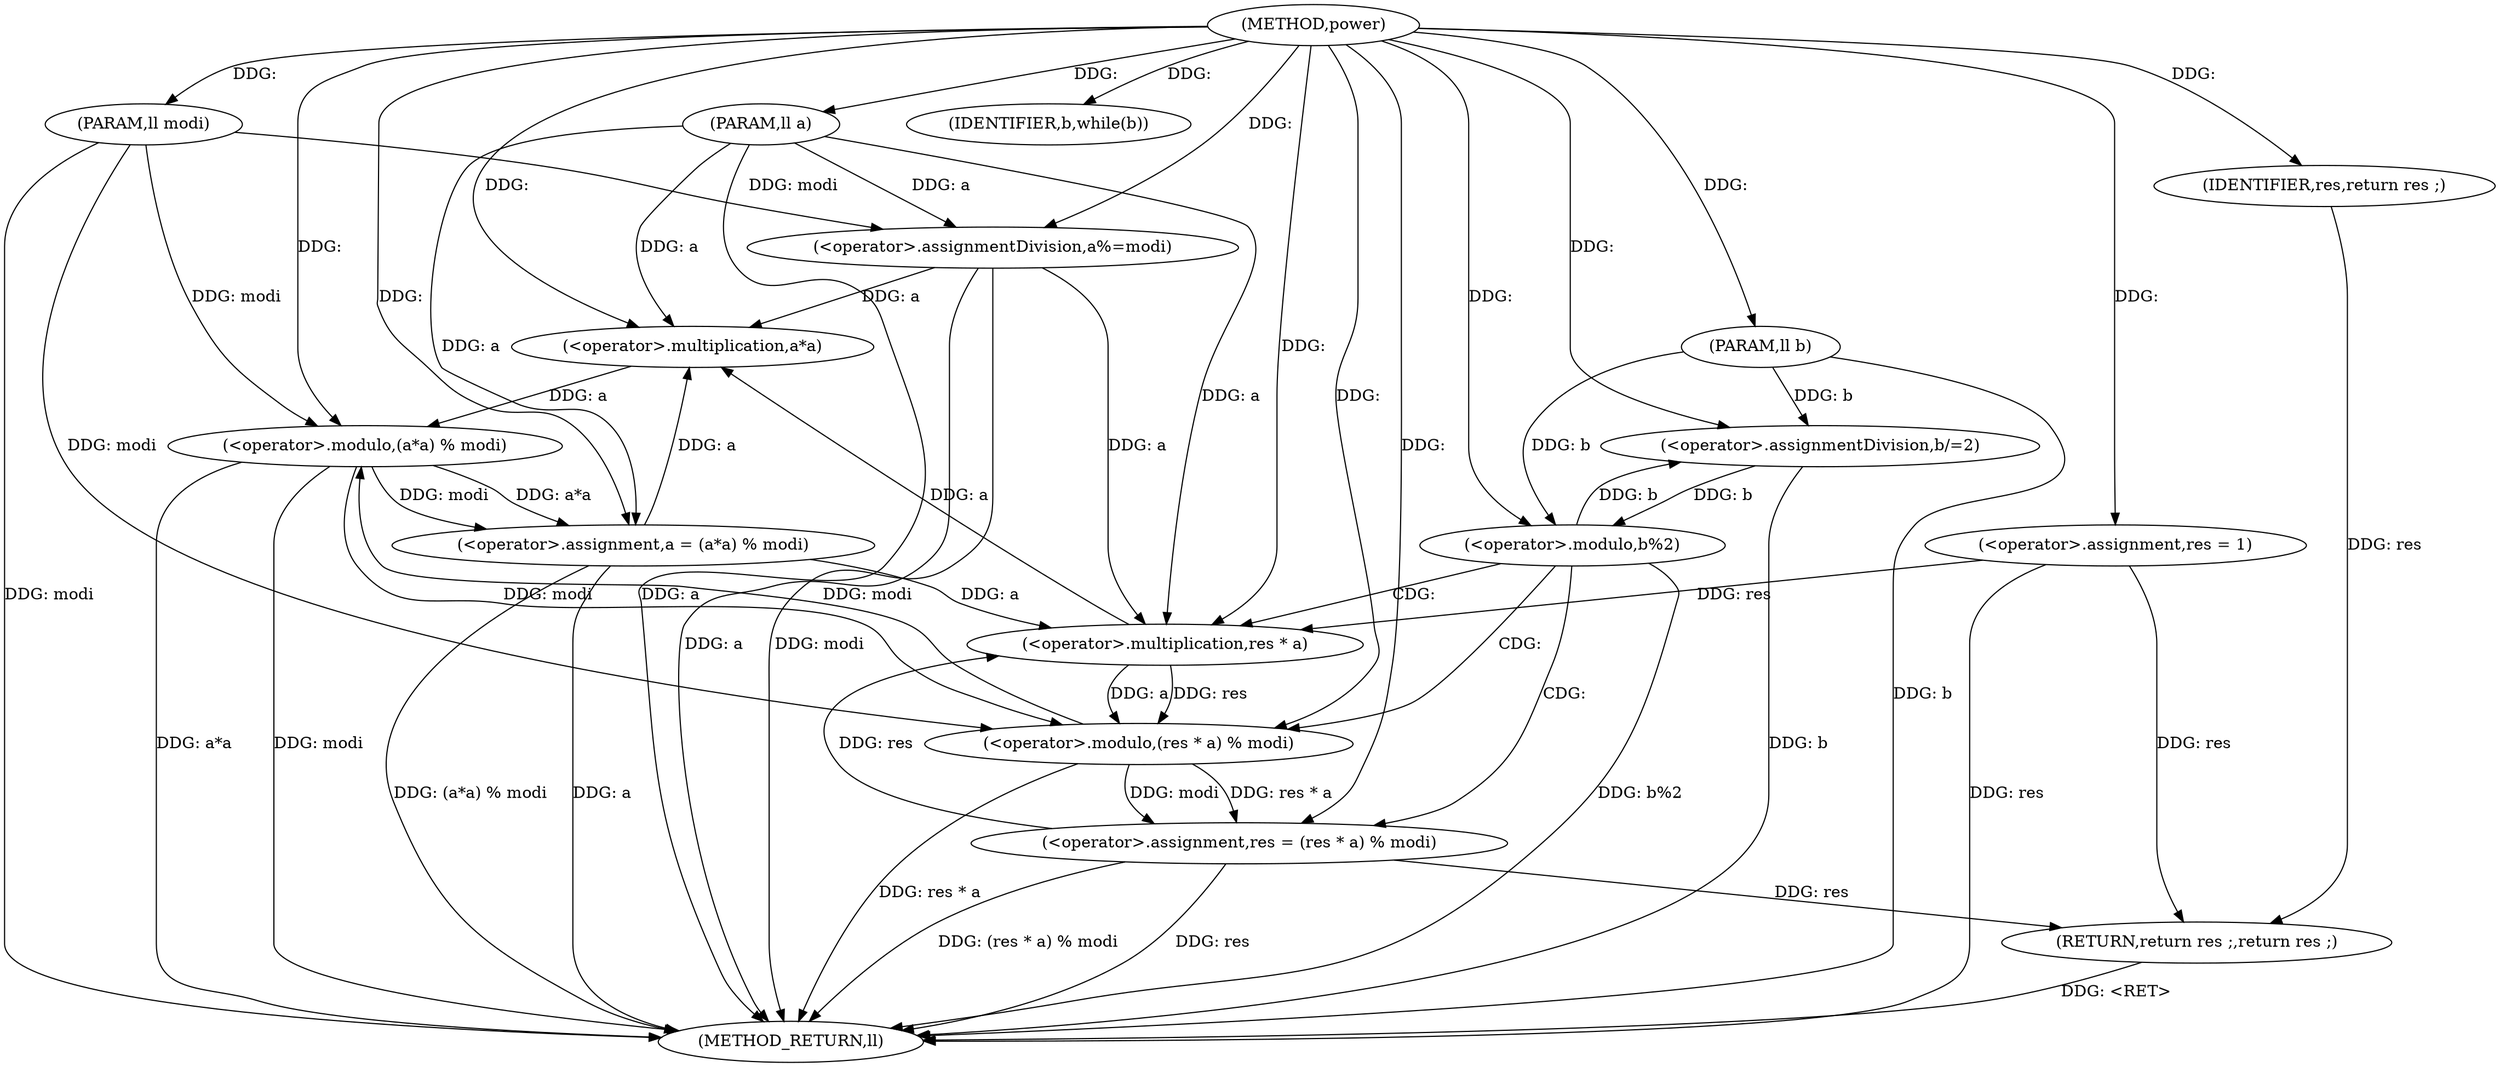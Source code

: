 digraph "power" {  
"1000315" [label = "(METHOD,power)" ]
"1000354" [label = "(METHOD_RETURN,ll)" ]
"1000316" [label = "(PARAM,ll a)" ]
"1000317" [label = "(PARAM,ll b)" ]
"1000318" [label = "(PARAM,ll modi)" ]
"1000320" [label = "(<operator>.assignmentDivision,a%=modi)" ]
"1000324" [label = "(<operator>.assignment,res = 1)" ]
"1000352" [label = "(RETURN,return res ;,return res ;)" ]
"1000328" [label = "(IDENTIFIER,b,while(b))" ]
"1000353" [label = "(IDENTIFIER,res,return res ;)" ]
"1000342" [label = "(<operator>.assignmentDivision,b/=2)" ]
"1000345" [label = "(<operator>.assignment,a = (a*a) % modi)" ]
"1000331" [label = "(<operator>.modulo,b%2)" ]
"1000335" [label = "(<operator>.assignment,res = (res * a) % modi)" ]
"1000347" [label = "(<operator>.modulo,(a*a) % modi)" ]
"1000348" [label = "(<operator>.multiplication,a*a)" ]
"1000337" [label = "(<operator>.modulo,(res * a) % modi)" ]
"1000338" [label = "(<operator>.multiplication,res * a)" ]
  "1000352" -> "1000354"  [ label = "DDG: <RET>"] 
  "1000316" -> "1000354"  [ label = "DDG: a"] 
  "1000317" -> "1000354"  [ label = "DDG: b"] 
  "1000318" -> "1000354"  [ label = "DDG: modi"] 
  "1000320" -> "1000354"  [ label = "DDG: a"] 
  "1000320" -> "1000354"  [ label = "DDG: modi"] 
  "1000324" -> "1000354"  [ label = "DDG: res"] 
  "1000331" -> "1000354"  [ label = "DDG: b%2"] 
  "1000335" -> "1000354"  [ label = "DDG: res"] 
  "1000337" -> "1000354"  [ label = "DDG: res * a"] 
  "1000335" -> "1000354"  [ label = "DDG: (res * a) % modi"] 
  "1000342" -> "1000354"  [ label = "DDG: b"] 
  "1000345" -> "1000354"  [ label = "DDG: a"] 
  "1000347" -> "1000354"  [ label = "DDG: a*a"] 
  "1000347" -> "1000354"  [ label = "DDG: modi"] 
  "1000345" -> "1000354"  [ label = "DDG: (a*a) % modi"] 
  "1000315" -> "1000316"  [ label = "DDG: "] 
  "1000315" -> "1000317"  [ label = "DDG: "] 
  "1000315" -> "1000318"  [ label = "DDG: "] 
  "1000318" -> "1000320"  [ label = "DDG: modi"] 
  "1000315" -> "1000320"  [ label = "DDG: "] 
  "1000315" -> "1000324"  [ label = "DDG: "] 
  "1000353" -> "1000352"  [ label = "DDG: res"] 
  "1000324" -> "1000352"  [ label = "DDG: res"] 
  "1000335" -> "1000352"  [ label = "DDG: res"] 
  "1000316" -> "1000320"  [ label = "DDG: a"] 
  "1000315" -> "1000328"  [ label = "DDG: "] 
  "1000315" -> "1000353"  [ label = "DDG: "] 
  "1000315" -> "1000342"  [ label = "DDG: "] 
  "1000347" -> "1000345"  [ label = "DDG: modi"] 
  "1000347" -> "1000345"  [ label = "DDG: a*a"] 
  "1000331" -> "1000342"  [ label = "DDG: b"] 
  "1000317" -> "1000342"  [ label = "DDG: b"] 
  "1000316" -> "1000345"  [ label = "DDG: a"] 
  "1000315" -> "1000345"  [ label = "DDG: "] 
  "1000342" -> "1000331"  [ label = "DDG: b"] 
  "1000317" -> "1000331"  [ label = "DDG: b"] 
  "1000315" -> "1000331"  [ label = "DDG: "] 
  "1000337" -> "1000335"  [ label = "DDG: modi"] 
  "1000337" -> "1000335"  [ label = "DDG: res * a"] 
  "1000348" -> "1000347"  [ label = "DDG: a"] 
  "1000337" -> "1000347"  [ label = "DDG: modi"] 
  "1000318" -> "1000347"  [ label = "DDG: modi"] 
  "1000315" -> "1000347"  [ label = "DDG: "] 
  "1000315" -> "1000335"  [ label = "DDG: "] 
  "1000320" -> "1000348"  [ label = "DDG: a"] 
  "1000338" -> "1000348"  [ label = "DDG: a"] 
  "1000345" -> "1000348"  [ label = "DDG: a"] 
  "1000316" -> "1000348"  [ label = "DDG: a"] 
  "1000315" -> "1000348"  [ label = "DDG: "] 
  "1000338" -> "1000337"  [ label = "DDG: a"] 
  "1000338" -> "1000337"  [ label = "DDG: res"] 
  "1000347" -> "1000337"  [ label = "DDG: modi"] 
  "1000318" -> "1000337"  [ label = "DDG: modi"] 
  "1000315" -> "1000337"  [ label = "DDG: "] 
  "1000324" -> "1000338"  [ label = "DDG: res"] 
  "1000335" -> "1000338"  [ label = "DDG: res"] 
  "1000315" -> "1000338"  [ label = "DDG: "] 
  "1000320" -> "1000338"  [ label = "DDG: a"] 
  "1000345" -> "1000338"  [ label = "DDG: a"] 
  "1000316" -> "1000338"  [ label = "DDG: a"] 
  "1000331" -> "1000335"  [ label = "CDG: "] 
  "1000331" -> "1000337"  [ label = "CDG: "] 
  "1000331" -> "1000338"  [ label = "CDG: "] 
}
